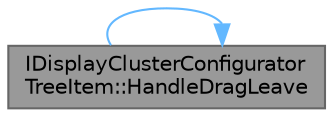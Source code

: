 digraph "IDisplayClusterConfiguratorTreeItem::HandleDragLeave"
{
 // INTERACTIVE_SVG=YES
 // LATEX_PDF_SIZE
  bgcolor="transparent";
  edge [fontname=Helvetica,fontsize=10,labelfontname=Helvetica,labelfontsize=10];
  node [fontname=Helvetica,fontsize=10,shape=box,height=0.2,width=0.4];
  rankdir="LR";
  Node1 [id="Node000001",label="IDisplayClusterConfigurator\lTreeItem::HandleDragLeave",height=0.2,width=0.4,color="gray40", fillcolor="grey60", style="filled", fontcolor="black",tooltip="Handle a drag and drop leave event."];
  Node1 -> Node1 [id="edge1_Node000001_Node000001",color="steelblue1",style="solid",tooltip=" "];
}
